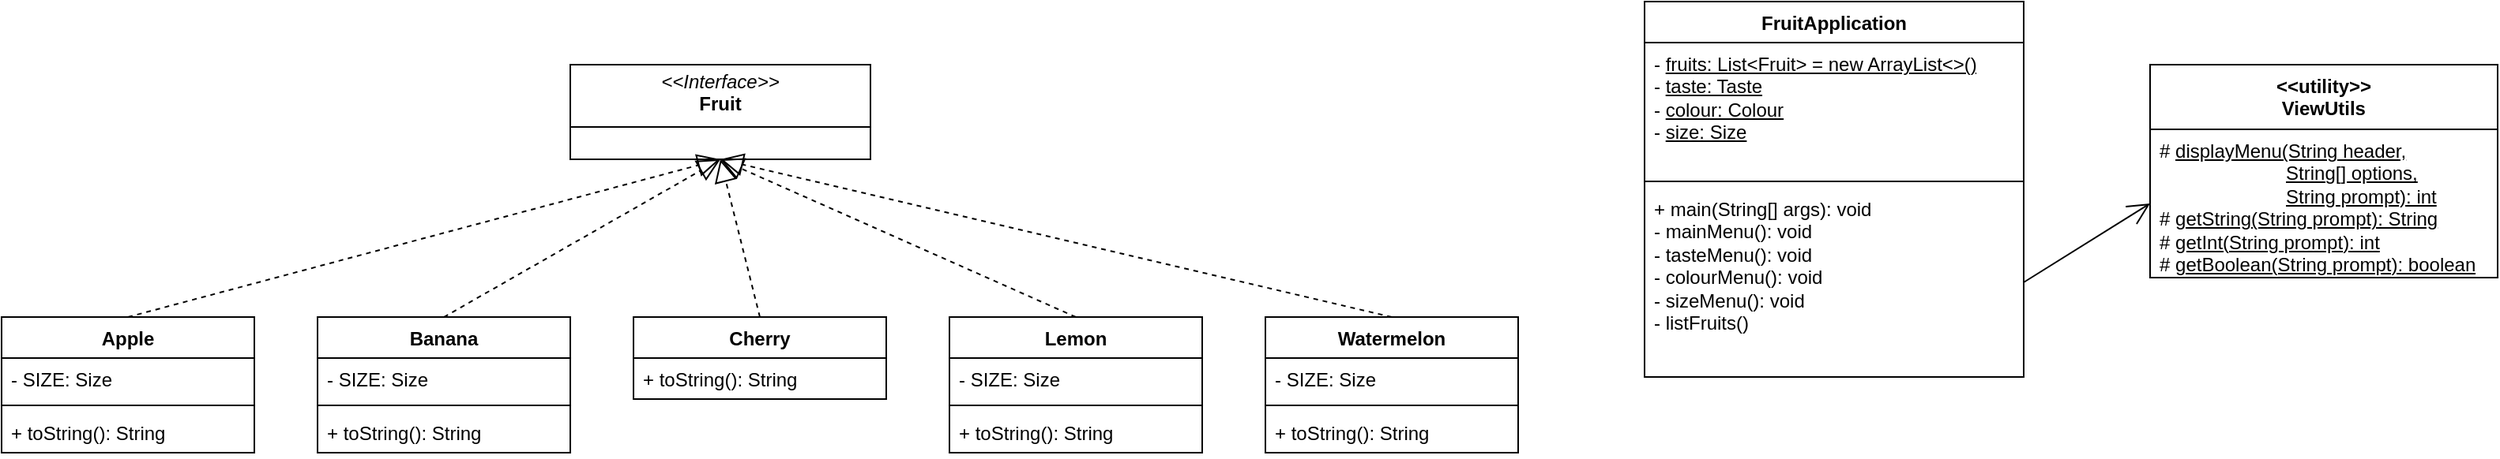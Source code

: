 <mxfile version="24.7.7">
  <diagram id="C5RBs43oDa-KdzZeNtuy" name="Page-1">
    <mxGraphModel dx="349" dy="430" grid="1" gridSize="10" guides="1" tooltips="1" connect="1" arrows="1" fold="1" page="1" pageScale="1" pageWidth="827" pageHeight="1169" math="0" shadow="0">
      <root>
        <mxCell id="WIyWlLk6GJQsqaUBKTNV-0" />
        <mxCell id="WIyWlLk6GJQsqaUBKTNV-1" parent="WIyWlLk6GJQsqaUBKTNV-0" />
        <mxCell id="hWKQIEArotmm3JCVnzgY-5" value="&lt;p style=&quot;margin:0px;margin-top:4px;text-align:center;&quot;&gt;&lt;i&gt;&amp;lt;&amp;lt;Interface&amp;gt;&amp;gt;&lt;/i&gt;&lt;br&gt;&lt;b&gt;Fruit&lt;/b&gt;&lt;/p&gt;&lt;hr size=&quot;1&quot; style=&quot;border-style:solid;&quot;&gt;&lt;p style=&quot;margin:0px;margin-left:4px;&quot;&gt;&lt;/p&gt;&lt;p style=&quot;margin:0px;margin-left:4px;&quot;&gt;&lt;br&gt;&lt;/p&gt;" style="verticalAlign=top;align=left;overflow=fill;html=1;whiteSpace=wrap;" vertex="1" parent="WIyWlLk6GJQsqaUBKTNV-1">
          <mxGeometry x="360" y="240" width="190" height="60" as="geometry" />
        </mxCell>
        <mxCell id="hWKQIEArotmm3JCVnzgY-6" value="Apple" style="swimlane;fontStyle=1;align=center;verticalAlign=top;childLayout=stackLayout;horizontal=1;startSize=26;horizontalStack=0;resizeParent=1;resizeParentMax=0;resizeLast=0;collapsible=1;marginBottom=0;whiteSpace=wrap;html=1;" vertex="1" parent="WIyWlLk6GJQsqaUBKTNV-1">
          <mxGeometry y="400" width="160" height="86" as="geometry" />
        </mxCell>
        <mxCell id="hWKQIEArotmm3JCVnzgY-7" value="- SIZE: Size" style="text;strokeColor=none;fillColor=none;align=left;verticalAlign=top;spacingLeft=4;spacingRight=4;overflow=hidden;rotatable=0;points=[[0,0.5],[1,0.5]];portConstraint=eastwest;whiteSpace=wrap;html=1;" vertex="1" parent="hWKQIEArotmm3JCVnzgY-6">
          <mxGeometry y="26" width="160" height="26" as="geometry" />
        </mxCell>
        <mxCell id="hWKQIEArotmm3JCVnzgY-8" value="" style="line;strokeWidth=1;fillColor=none;align=left;verticalAlign=middle;spacingTop=-1;spacingLeft=3;spacingRight=3;rotatable=0;labelPosition=right;points=[];portConstraint=eastwest;strokeColor=inherit;" vertex="1" parent="hWKQIEArotmm3JCVnzgY-6">
          <mxGeometry y="52" width="160" height="8" as="geometry" />
        </mxCell>
        <mxCell id="hWKQIEArotmm3JCVnzgY-9" value="+ toString(): String" style="text;strokeColor=none;fillColor=none;align=left;verticalAlign=top;spacingLeft=4;spacingRight=4;overflow=hidden;rotatable=0;points=[[0,0.5],[1,0.5]];portConstraint=eastwest;whiteSpace=wrap;html=1;" vertex="1" parent="hWKQIEArotmm3JCVnzgY-6">
          <mxGeometry y="60" width="160" height="26" as="geometry" />
        </mxCell>
        <mxCell id="hWKQIEArotmm3JCVnzgY-10" value="Banana" style="swimlane;fontStyle=1;align=center;verticalAlign=top;childLayout=stackLayout;horizontal=1;startSize=26;horizontalStack=0;resizeParent=1;resizeParentMax=0;resizeLast=0;collapsible=1;marginBottom=0;whiteSpace=wrap;html=1;" vertex="1" parent="WIyWlLk6GJQsqaUBKTNV-1">
          <mxGeometry x="200" y="400" width="160" height="86" as="geometry" />
        </mxCell>
        <mxCell id="hWKQIEArotmm3JCVnzgY-11" value="- SIZE: Size" style="text;strokeColor=none;fillColor=none;align=left;verticalAlign=top;spacingLeft=4;spacingRight=4;overflow=hidden;rotatable=0;points=[[0,0.5],[1,0.5]];portConstraint=eastwest;whiteSpace=wrap;html=1;" vertex="1" parent="hWKQIEArotmm3JCVnzgY-10">
          <mxGeometry y="26" width="160" height="26" as="geometry" />
        </mxCell>
        <mxCell id="hWKQIEArotmm3JCVnzgY-12" value="" style="line;strokeWidth=1;fillColor=none;align=left;verticalAlign=middle;spacingTop=-1;spacingLeft=3;spacingRight=3;rotatable=0;labelPosition=right;points=[];portConstraint=eastwest;strokeColor=inherit;" vertex="1" parent="hWKQIEArotmm3JCVnzgY-10">
          <mxGeometry y="52" width="160" height="8" as="geometry" />
        </mxCell>
        <mxCell id="hWKQIEArotmm3JCVnzgY-13" value="+ toString(): String" style="text;strokeColor=none;fillColor=none;align=left;verticalAlign=top;spacingLeft=4;spacingRight=4;overflow=hidden;rotatable=0;points=[[0,0.5],[1,0.5]];portConstraint=eastwest;whiteSpace=wrap;html=1;" vertex="1" parent="hWKQIEArotmm3JCVnzgY-10">
          <mxGeometry y="60" width="160" height="26" as="geometry" />
        </mxCell>
        <mxCell id="hWKQIEArotmm3JCVnzgY-14" value="Cherry" style="swimlane;fontStyle=1;align=center;verticalAlign=top;childLayout=stackLayout;horizontal=1;startSize=26;horizontalStack=0;resizeParent=1;resizeParentMax=0;resizeLast=0;collapsible=1;marginBottom=0;whiteSpace=wrap;html=1;" vertex="1" parent="WIyWlLk6GJQsqaUBKTNV-1">
          <mxGeometry x="400" y="400" width="160" height="52" as="geometry" />
        </mxCell>
        <mxCell id="hWKQIEArotmm3JCVnzgY-17" value="+ toString(): String" style="text;strokeColor=none;fillColor=none;align=left;verticalAlign=top;spacingLeft=4;spacingRight=4;overflow=hidden;rotatable=0;points=[[0,0.5],[1,0.5]];portConstraint=eastwest;whiteSpace=wrap;html=1;" vertex="1" parent="hWKQIEArotmm3JCVnzgY-14">
          <mxGeometry y="26" width="160" height="26" as="geometry" />
        </mxCell>
        <mxCell id="hWKQIEArotmm3JCVnzgY-18" value="Lemon" style="swimlane;fontStyle=1;align=center;verticalAlign=top;childLayout=stackLayout;horizontal=1;startSize=26;horizontalStack=0;resizeParent=1;resizeParentMax=0;resizeLast=0;collapsible=1;marginBottom=0;whiteSpace=wrap;html=1;" vertex="1" parent="WIyWlLk6GJQsqaUBKTNV-1">
          <mxGeometry x="600" y="400" width="160" height="86" as="geometry" />
        </mxCell>
        <mxCell id="hWKQIEArotmm3JCVnzgY-19" value="- SIZE: Size" style="text;strokeColor=none;fillColor=none;align=left;verticalAlign=top;spacingLeft=4;spacingRight=4;overflow=hidden;rotatable=0;points=[[0,0.5],[1,0.5]];portConstraint=eastwest;whiteSpace=wrap;html=1;" vertex="1" parent="hWKQIEArotmm3JCVnzgY-18">
          <mxGeometry y="26" width="160" height="26" as="geometry" />
        </mxCell>
        <mxCell id="hWKQIEArotmm3JCVnzgY-20" value="" style="line;strokeWidth=1;fillColor=none;align=left;verticalAlign=middle;spacingTop=-1;spacingLeft=3;spacingRight=3;rotatable=0;labelPosition=right;points=[];portConstraint=eastwest;strokeColor=inherit;" vertex="1" parent="hWKQIEArotmm3JCVnzgY-18">
          <mxGeometry y="52" width="160" height="8" as="geometry" />
        </mxCell>
        <mxCell id="hWKQIEArotmm3JCVnzgY-21" value="+ toString(): String" style="text;strokeColor=none;fillColor=none;align=left;verticalAlign=top;spacingLeft=4;spacingRight=4;overflow=hidden;rotatable=0;points=[[0,0.5],[1,0.5]];portConstraint=eastwest;whiteSpace=wrap;html=1;" vertex="1" parent="hWKQIEArotmm3JCVnzgY-18">
          <mxGeometry y="60" width="160" height="26" as="geometry" />
        </mxCell>
        <mxCell id="hWKQIEArotmm3JCVnzgY-22" value="" style="endArrow=block;dashed=1;endFill=0;endSize=12;html=1;rounded=0;exitX=0.5;exitY=0;exitDx=0;exitDy=0;entryX=0.5;entryY=1;entryDx=0;entryDy=0;" edge="1" parent="WIyWlLk6GJQsqaUBKTNV-1" source="hWKQIEArotmm3JCVnzgY-6" target="hWKQIEArotmm3JCVnzgY-5">
          <mxGeometry width="160" relative="1" as="geometry">
            <mxPoint x="150" y="380" as="sourcePoint" />
            <mxPoint x="280" y="320" as="targetPoint" />
          </mxGeometry>
        </mxCell>
        <mxCell id="hWKQIEArotmm3JCVnzgY-23" value="" style="endArrow=block;dashed=1;endFill=0;endSize=12;html=1;rounded=0;exitX=0.5;exitY=0;exitDx=0;exitDy=0;entryX=0.5;entryY=1;entryDx=0;entryDy=0;" edge="1" parent="WIyWlLk6GJQsqaUBKTNV-1" source="hWKQIEArotmm3JCVnzgY-10" target="hWKQIEArotmm3JCVnzgY-5">
          <mxGeometry width="160" relative="1" as="geometry">
            <mxPoint x="150" y="380" as="sourcePoint" />
            <mxPoint x="310" y="330" as="targetPoint" />
          </mxGeometry>
        </mxCell>
        <mxCell id="hWKQIEArotmm3JCVnzgY-24" value="" style="endArrow=block;dashed=1;endFill=0;endSize=12;html=1;rounded=0;exitX=0.5;exitY=0;exitDx=0;exitDy=0;entryX=0.5;entryY=1;entryDx=0;entryDy=0;" edge="1" parent="WIyWlLk6GJQsqaUBKTNV-1" source="hWKQIEArotmm3JCVnzgY-14" target="hWKQIEArotmm3JCVnzgY-5">
          <mxGeometry width="160" relative="1" as="geometry">
            <mxPoint x="460" y="330" as="sourcePoint" />
            <mxPoint x="335" y="380" as="targetPoint" />
          </mxGeometry>
        </mxCell>
        <mxCell id="hWKQIEArotmm3JCVnzgY-26" value="" style="endArrow=block;dashed=1;endFill=0;endSize=12;html=1;rounded=0;exitX=0.5;exitY=0;exitDx=0;exitDy=0;entryX=0.5;entryY=1;entryDx=0;entryDy=0;" edge="1" parent="WIyWlLk6GJQsqaUBKTNV-1" source="hWKQIEArotmm3JCVnzgY-18" target="hWKQIEArotmm3JCVnzgY-5">
          <mxGeometry width="160" relative="1" as="geometry">
            <mxPoint x="440" y="380" as="sourcePoint" />
            <mxPoint x="335" y="380" as="targetPoint" />
          </mxGeometry>
        </mxCell>
        <mxCell id="hWKQIEArotmm3JCVnzgY-27" value="Watermelon" style="swimlane;fontStyle=1;align=center;verticalAlign=top;childLayout=stackLayout;horizontal=1;startSize=26;horizontalStack=0;resizeParent=1;resizeParentMax=0;resizeLast=0;collapsible=1;marginBottom=0;whiteSpace=wrap;html=1;" vertex="1" parent="WIyWlLk6GJQsqaUBKTNV-1">
          <mxGeometry x="800" y="400" width="160" height="86" as="geometry" />
        </mxCell>
        <mxCell id="hWKQIEArotmm3JCVnzgY-28" value="- SIZE: Size" style="text;strokeColor=none;fillColor=none;align=left;verticalAlign=top;spacingLeft=4;spacingRight=4;overflow=hidden;rotatable=0;points=[[0,0.5],[1,0.5]];portConstraint=eastwest;whiteSpace=wrap;html=1;" vertex="1" parent="hWKQIEArotmm3JCVnzgY-27">
          <mxGeometry y="26" width="160" height="26" as="geometry" />
        </mxCell>
        <mxCell id="hWKQIEArotmm3JCVnzgY-29" value="" style="line;strokeWidth=1;fillColor=none;align=left;verticalAlign=middle;spacingTop=-1;spacingLeft=3;spacingRight=3;rotatable=0;labelPosition=right;points=[];portConstraint=eastwest;strokeColor=inherit;" vertex="1" parent="hWKQIEArotmm3JCVnzgY-27">
          <mxGeometry y="52" width="160" height="8" as="geometry" />
        </mxCell>
        <mxCell id="hWKQIEArotmm3JCVnzgY-30" value="+ toString(): String" style="text;strokeColor=none;fillColor=none;align=left;verticalAlign=top;spacingLeft=4;spacingRight=4;overflow=hidden;rotatable=0;points=[[0,0.5],[1,0.5]];portConstraint=eastwest;whiteSpace=wrap;html=1;" vertex="1" parent="hWKQIEArotmm3JCVnzgY-27">
          <mxGeometry y="60" width="160" height="26" as="geometry" />
        </mxCell>
        <mxCell id="hWKQIEArotmm3JCVnzgY-31" value="" style="endArrow=block;dashed=1;endFill=0;endSize=12;html=1;rounded=0;exitX=0.5;exitY=0;exitDx=0;exitDy=0;entryX=0.5;entryY=1;entryDx=0;entryDy=0;" edge="1" parent="WIyWlLk6GJQsqaUBKTNV-1" source="hWKQIEArotmm3JCVnzgY-27" target="hWKQIEArotmm3JCVnzgY-5">
          <mxGeometry width="160" relative="1" as="geometry">
            <mxPoint x="610" y="530" as="sourcePoint" />
            <mxPoint x="560" y="320" as="targetPoint" />
          </mxGeometry>
        </mxCell>
        <mxCell id="hWKQIEArotmm3JCVnzgY-32" value="FruitApplication" style="swimlane;fontStyle=1;align=center;verticalAlign=top;childLayout=stackLayout;horizontal=1;startSize=26;horizontalStack=0;resizeParent=1;resizeParentMax=0;resizeLast=0;collapsible=1;marginBottom=0;whiteSpace=wrap;html=1;" vertex="1" parent="WIyWlLk6GJQsqaUBKTNV-1">
          <mxGeometry x="1040" y="200" width="240" height="238" as="geometry" />
        </mxCell>
        <mxCell id="hWKQIEArotmm3JCVnzgY-33" value="- &lt;u&gt;fruits: List&amp;lt;Fruit&amp;gt; = new ArrayList&amp;lt;&amp;gt;()&lt;/u&gt;&lt;div&gt;- &lt;u&gt;taste: Taste&lt;/u&gt;&lt;/div&gt;&lt;div&gt;- &lt;u&gt;colour: Colour&lt;/u&gt;&lt;/div&gt;&lt;div&gt;- &lt;u&gt;size: Size&lt;/u&gt;&lt;/div&gt;" style="text;strokeColor=none;fillColor=none;align=left;verticalAlign=top;spacingLeft=4;spacingRight=4;overflow=hidden;rotatable=0;points=[[0,0.5],[1,0.5]];portConstraint=eastwest;whiteSpace=wrap;html=1;" vertex="1" parent="hWKQIEArotmm3JCVnzgY-32">
          <mxGeometry y="26" width="240" height="84" as="geometry" />
        </mxCell>
        <mxCell id="hWKQIEArotmm3JCVnzgY-34" value="" style="line;strokeWidth=1;fillColor=none;align=left;verticalAlign=middle;spacingTop=-1;spacingLeft=3;spacingRight=3;rotatable=0;labelPosition=right;points=[];portConstraint=eastwest;strokeColor=inherit;" vertex="1" parent="hWKQIEArotmm3JCVnzgY-32">
          <mxGeometry y="110" width="240" height="8" as="geometry" />
        </mxCell>
        <mxCell id="hWKQIEArotmm3JCVnzgY-35" value="+ main(String[] args): void&lt;div&gt;&lt;span style=&quot;background-color: initial;&quot;&gt;- mainMenu(): void&lt;/span&gt;&lt;/div&gt;&lt;div&gt;&lt;span style=&quot;background-color: initial;&quot;&gt;- tasteMenu(): void&lt;/span&gt;&lt;/div&gt;&lt;div&gt;&lt;span style=&quot;background-color: initial;&quot;&gt;- colourMenu(): void&lt;/span&gt;&lt;/div&gt;&lt;div&gt;&lt;span style=&quot;background-color: initial;&quot;&gt;- sizeMenu(): void&lt;/span&gt;&lt;/div&gt;&lt;div&gt;&lt;span style=&quot;background-color: initial;&quot;&gt;- listFruits()&lt;/span&gt;&lt;/div&gt;" style="text;strokeColor=none;fillColor=none;align=left;verticalAlign=top;spacingLeft=4;spacingRight=4;overflow=hidden;rotatable=0;points=[[0,0.5],[1,0.5]];portConstraint=eastwest;whiteSpace=wrap;html=1;" vertex="1" parent="hWKQIEArotmm3JCVnzgY-32">
          <mxGeometry y="118" width="240" height="120" as="geometry" />
        </mxCell>
        <mxCell id="hWKQIEArotmm3JCVnzgY-36" value="&lt;div style=&quot;text-align: left;&quot;&gt;&lt;span style=&quot;background-color: initial; text-align: center;&quot;&gt;&amp;lt;&amp;lt;utility&amp;gt;&amp;gt;&lt;/span&gt;&lt;/div&gt;&lt;div style=&quot;text-align: left;&quot;&gt;&lt;span style=&quot;background-color: initial; text-align: center;&quot;&gt;&amp;nbsp;ViewUtils&lt;/span&gt;&lt;br&gt;&lt;/div&gt;" style="swimlane;fontStyle=1;align=center;verticalAlign=top;childLayout=stackLayout;horizontal=1;startSize=41;horizontalStack=0;resizeParent=1;resizeParentMax=0;resizeLast=0;collapsible=1;marginBottom=0;whiteSpace=wrap;html=1;" vertex="1" parent="WIyWlLk6GJQsqaUBKTNV-1">
          <mxGeometry x="1360" y="240" width="220" height="135" as="geometry" />
        </mxCell>
        <mxCell id="hWKQIEArotmm3JCVnzgY-39" value="# &lt;u&gt;displayMenu(String header,&lt;/u&gt;&lt;div&gt;&lt;u&gt;&lt;span style=&quot;white-space: pre;&quot;&gt;&#x9;&lt;/span&gt;&lt;span style=&quot;white-space: pre;&quot;&gt;&#x9;&lt;/span&gt;&lt;span style=&quot;white-space: pre;&quot;&gt;&#x9;&lt;/span&gt;String[] options,&lt;br&gt;&lt;/u&gt;&lt;/div&gt;&lt;div&gt;&lt;u&gt;&lt;span style=&quot;white-space: pre;&quot;&gt;&#x9;&lt;/span&gt;&lt;span style=&quot;white-space: pre;&quot;&gt;&#x9;&lt;/span&gt;&lt;span style=&quot;white-space: pre;&quot;&gt;&#x9;&lt;/span&gt;String prompt): int&lt;/u&gt;&lt;br&gt;&lt;/div&gt;&lt;div&gt;# &lt;u&gt;getString(String prompt): String&lt;/u&gt;&amp;nbsp;&lt;/div&gt;&lt;div&gt;# &lt;u&gt;getInt(String prompt): int&lt;/u&gt;&lt;/div&gt;&lt;div&gt;# &lt;u&gt;getBoolean(String prompt): boolean&lt;/u&gt;&lt;/div&gt;" style="text;strokeColor=none;fillColor=none;align=left;verticalAlign=top;spacingLeft=4;spacingRight=4;overflow=hidden;rotatable=0;points=[[0,0.5],[1,0.5]];portConstraint=eastwest;whiteSpace=wrap;html=1;" vertex="1" parent="hWKQIEArotmm3JCVnzgY-36">
          <mxGeometry y="41" width="220" height="94" as="geometry" />
        </mxCell>
        <mxCell id="hWKQIEArotmm3JCVnzgY-40" value="" style="endArrow=open;endFill=1;endSize=12;html=1;rounded=0;entryX=0;entryY=0.5;entryDx=0;entryDy=0;exitX=1;exitY=0.5;exitDx=0;exitDy=0;" edge="1" parent="WIyWlLk6GJQsqaUBKTNV-1" source="hWKQIEArotmm3JCVnzgY-35" target="hWKQIEArotmm3JCVnzgY-39">
          <mxGeometry width="160" relative="1" as="geometry">
            <mxPoint x="1260" y="330" as="sourcePoint" />
            <mxPoint x="1420" y="330" as="targetPoint" />
          </mxGeometry>
        </mxCell>
      </root>
    </mxGraphModel>
  </diagram>
</mxfile>
